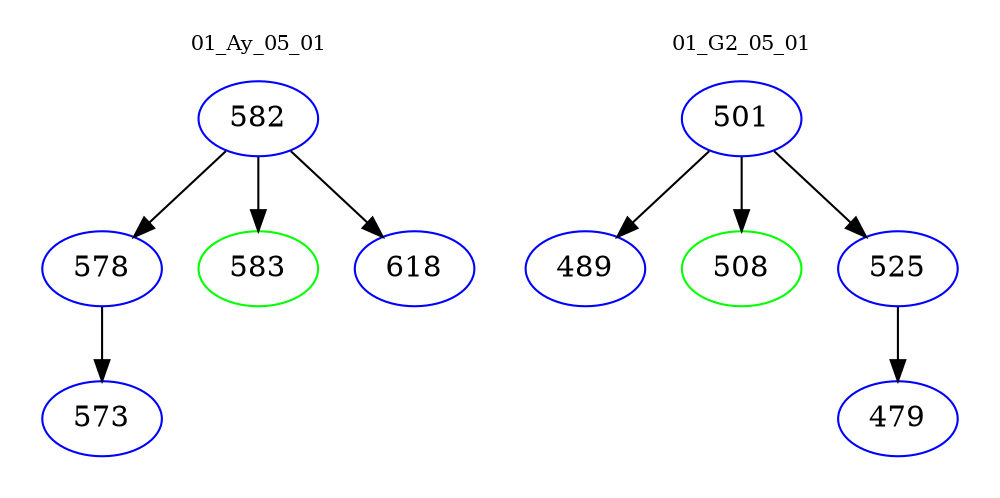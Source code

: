 digraph{
subgraph cluster_0 {
color = white
label = "01_Ay_05_01";
fontsize=10;
T0_582 [label="582", color="blue"]
T0_582 -> T0_578 [color="black"]
T0_578 [label="578", color="blue"]
T0_578 -> T0_573 [color="black"]
T0_573 [label="573", color="blue"]
T0_582 -> T0_583 [color="black"]
T0_583 [label="583", color="green"]
T0_582 -> T0_618 [color="black"]
T0_618 [label="618", color="blue"]
}
subgraph cluster_1 {
color = white
label = "01_G2_05_01";
fontsize=10;
T1_501 [label="501", color="blue"]
T1_501 -> T1_489 [color="black"]
T1_489 [label="489", color="blue"]
T1_501 -> T1_508 [color="black"]
T1_508 [label="508", color="green"]
T1_501 -> T1_525 [color="black"]
T1_525 [label="525", color="blue"]
T1_525 -> T1_479 [color="black"]
T1_479 [label="479", color="blue"]
}
}
